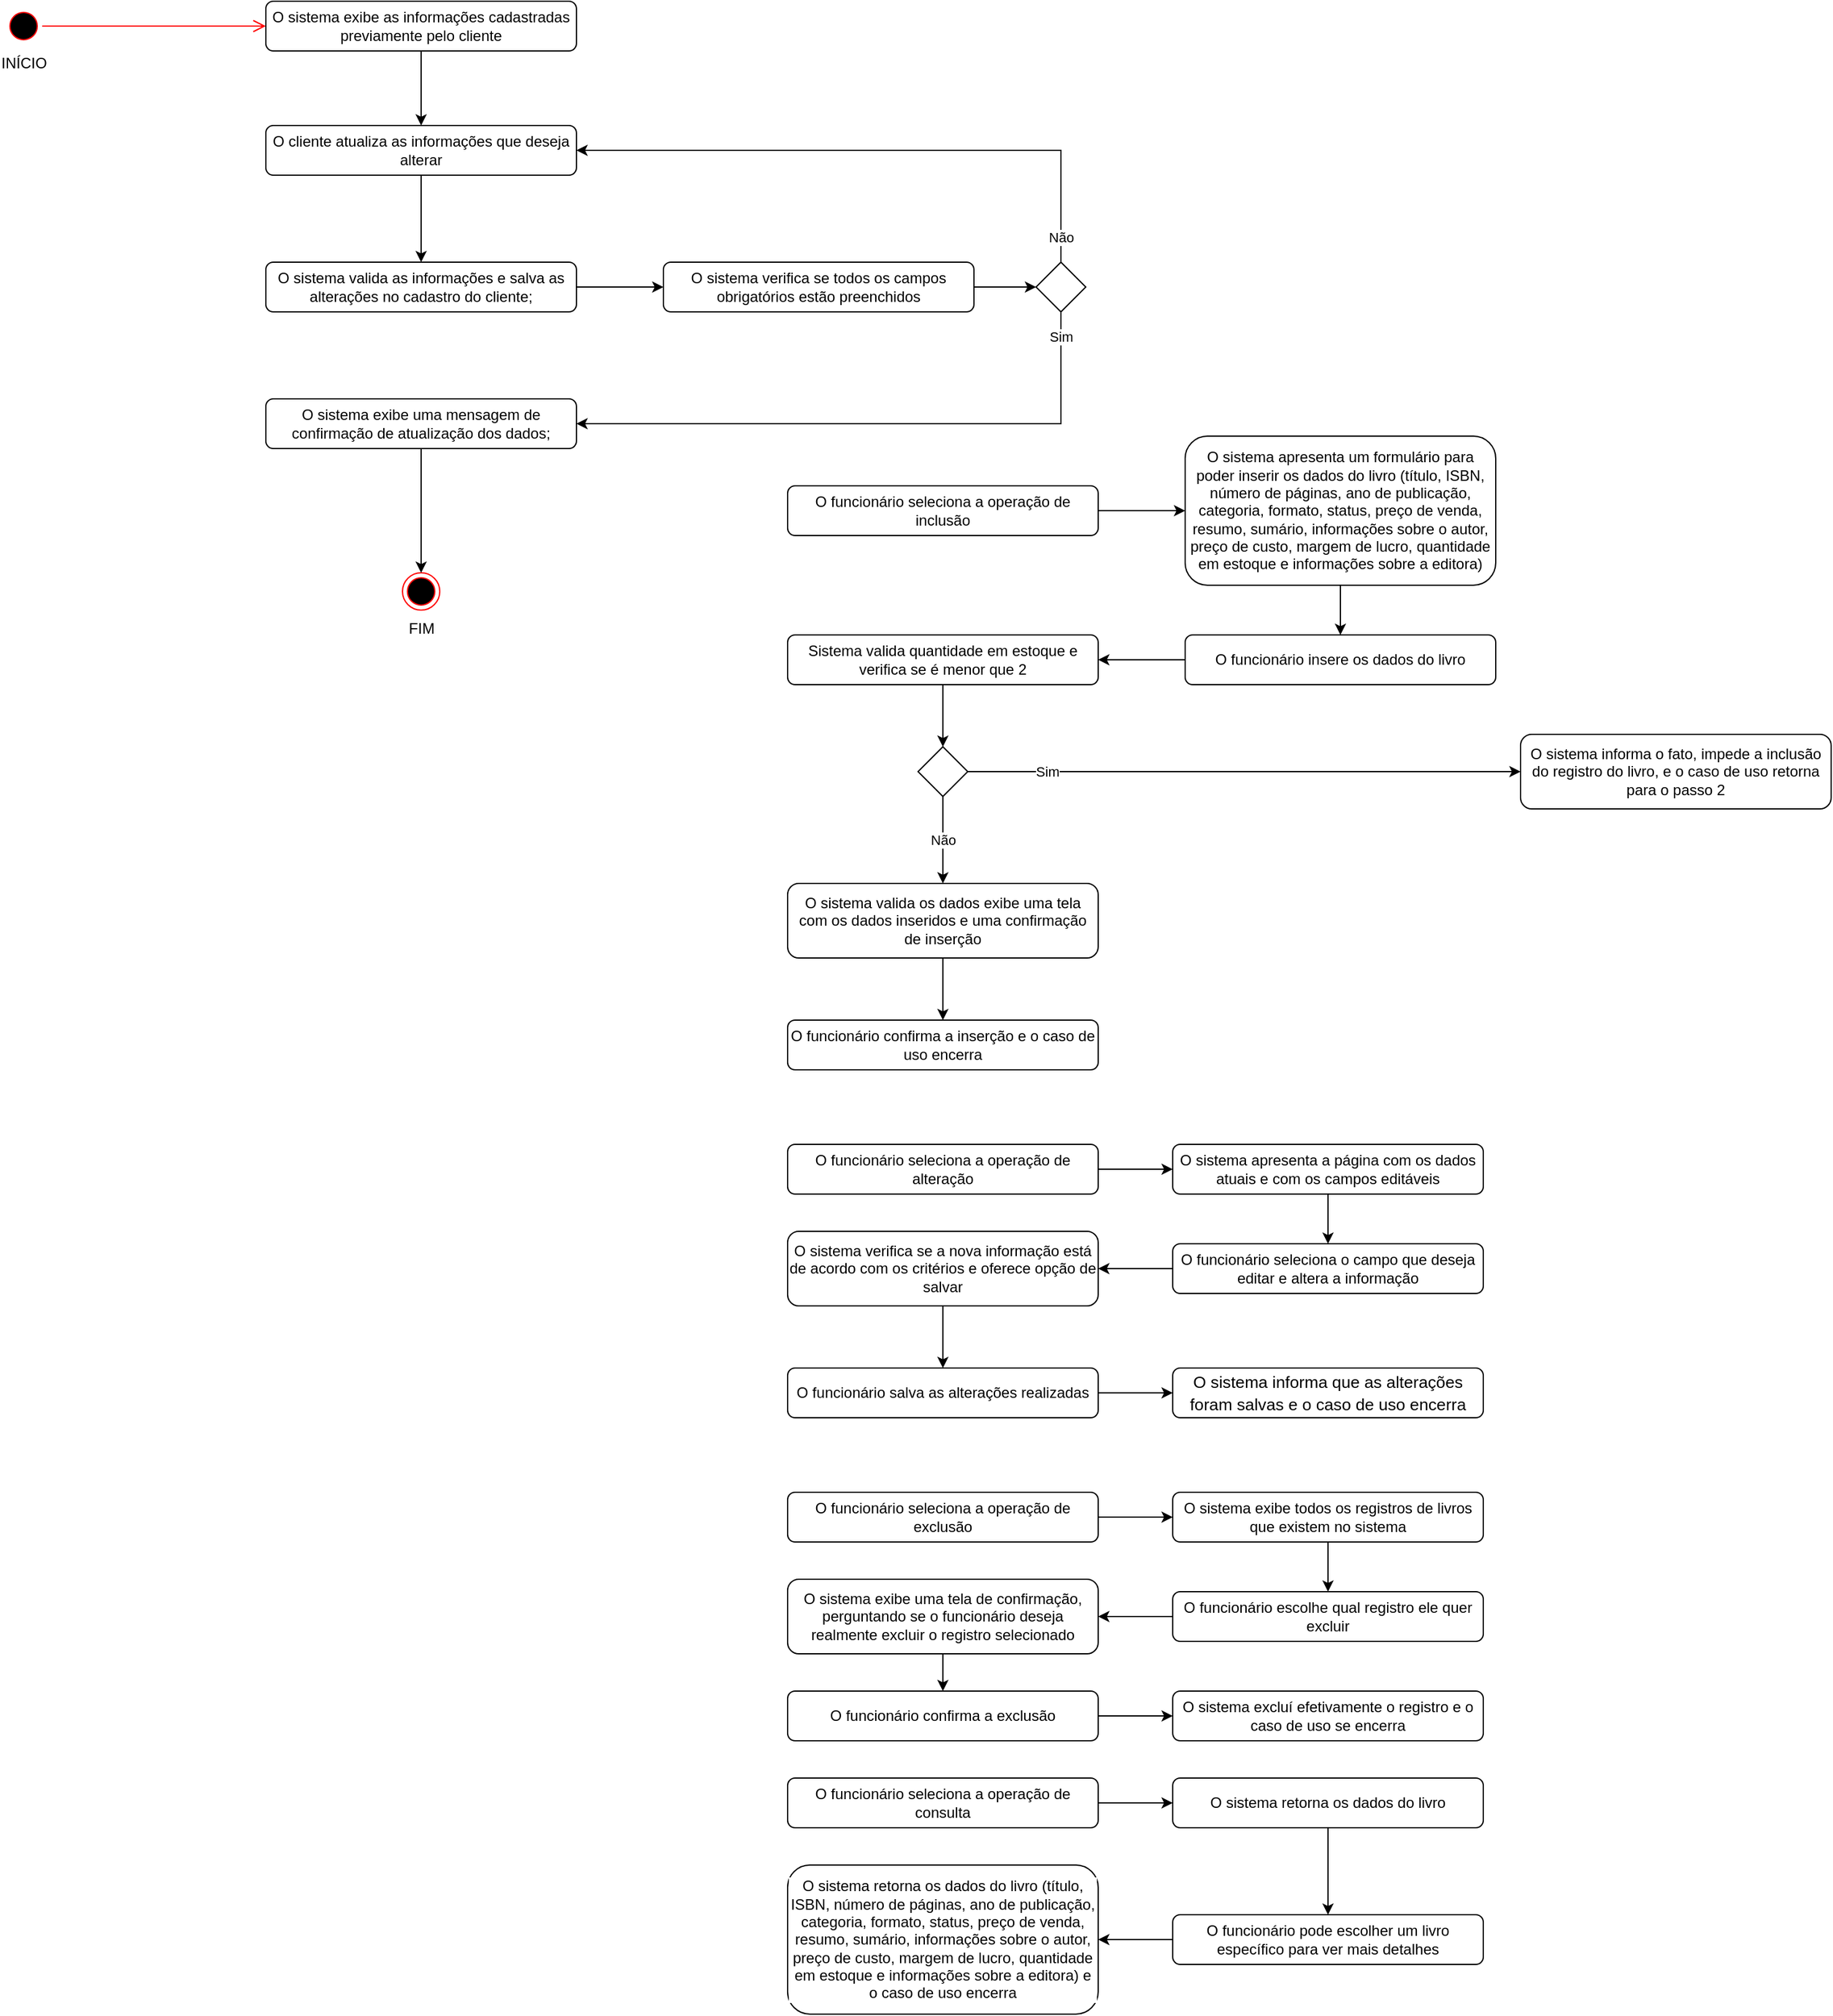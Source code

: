 <mxfile version="21.2.1" type="github">
  <diagram name="Página-1" id="4z89tsGptPQQodIInoYD">
    <mxGraphModel dx="4937" dy="795" grid="1" gridSize="10" guides="1" tooltips="1" connect="1" arrows="1" fold="1" page="1" pageScale="1" pageWidth="300" pageHeight="1400" math="0" shadow="0">
      <root>
        <mxCell id="0" />
        <mxCell id="1" parent="0" />
        <mxCell id="QMWMNx0dkZ8oT64IAFHo-1" value="INÍCIO" style="ellipse;html=1;shape=startState;fillColor=#000000;strokeColor=#ff0000;labelPosition=center;verticalLabelPosition=bottom;align=center;verticalAlign=middle;" parent="1" vertex="1">
          <mxGeometry x="-4400" y="45" width="30" height="30" as="geometry" />
        </mxCell>
        <mxCell id="QMWMNx0dkZ8oT64IAFHo-2" value="" style="edgeStyle=orthogonalEdgeStyle;html=1;verticalAlign=middle;endArrow=open;endSize=8;strokeColor=#ff0000;rounded=0;entryX=0;entryY=0.5;entryDx=0;entryDy=0;align=center;" parent="1" source="QMWMNx0dkZ8oT64IAFHo-1" target="QMWMNx0dkZ8oT64IAFHo-6" edge="1">
          <mxGeometry relative="1" as="geometry">
            <mxPoint x="-4354" y="155" as="targetPoint" />
          </mxGeometry>
        </mxCell>
        <mxCell id="XqJy5FtLw2MlF9qePq-H-62" value="" style="edgeStyle=orthogonalEdgeStyle;rounded=0;orthogonalLoop=1;jettySize=auto;html=1;verticalAlign=middle;align=center;" parent="1" source="QMWMNx0dkZ8oT64IAFHo-6" target="XqJy5FtLw2MlF9qePq-H-61" edge="1">
          <mxGeometry relative="1" as="geometry" />
        </mxCell>
        <mxCell id="QMWMNx0dkZ8oT64IAFHo-6" value="O sistema exibe as informações cadastradas previamente pelo cliente" style="rounded=1;whiteSpace=wrap;html=1;verticalAlign=middle;align=center;" parent="1" vertex="1">
          <mxGeometry x="-4190" y="40" width="250" height="40" as="geometry" />
        </mxCell>
        <mxCell id="WaPwTOEv9a5wO2OzgBdM-59" value="" style="edgeStyle=orthogonalEdgeStyle;rounded=0;orthogonalLoop=1;jettySize=auto;html=1;" edge="1" parent="1" source="QMWMNx0dkZ8oT64IAFHo-7" target="WaPwTOEv9a5wO2OzgBdM-58">
          <mxGeometry relative="1" as="geometry" />
        </mxCell>
        <mxCell id="QMWMNx0dkZ8oT64IAFHo-7" value="O sistema valida as informações e salva as alterações no cadastro do cliente;" style="rounded=1;whiteSpace=wrap;html=1;verticalAlign=middle;align=center;" parent="1" vertex="1">
          <mxGeometry x="-4190" y="250" width="250" height="40" as="geometry" />
        </mxCell>
        <mxCell id="XqJy5FtLw2MlF9qePq-H-10" value="&lt;div&gt;FIM&lt;/div&gt;" style="ellipse;html=1;shape=endState;fillColor=#000000;strokeColor=#ff0000;align=center;verticalAlign=middle;labelPosition=center;verticalLabelPosition=bottom;" parent="1" vertex="1">
          <mxGeometry x="-4080" y="500" width="30" height="30" as="geometry" />
        </mxCell>
        <mxCell id="jQgZSz52BUAX0XVgqDSo-1" style="edgeStyle=orthogonalEdgeStyle;rounded=0;orthogonalLoop=1;jettySize=auto;html=1;verticalAlign=middle;align=center;" parent="1" source="XqJy5FtLw2MlF9qePq-H-61" target="QMWMNx0dkZ8oT64IAFHo-7" edge="1">
          <mxGeometry relative="1" as="geometry" />
        </mxCell>
        <mxCell id="XqJy5FtLw2MlF9qePq-H-61" value="O cliente atualiza as informações que deseja alterar" style="rounded=1;whiteSpace=wrap;html=1;verticalAlign=middle;align=center;" parent="1" vertex="1">
          <mxGeometry x="-4190" y="140" width="250" height="40" as="geometry" />
        </mxCell>
        <mxCell id="WaPwTOEv9a5wO2OzgBdM-23" style="edgeStyle=orthogonalEdgeStyle;rounded=0;orthogonalLoop=1;jettySize=auto;html=1;" edge="1" parent="1" source="XqJy5FtLw2MlF9qePq-H-68" target="-YIbKwoVMx-tm1696TCW-7">
          <mxGeometry relative="1" as="geometry" />
        </mxCell>
        <mxCell id="XqJy5FtLw2MlF9qePq-H-68" value="O funcionário seleciona a operação de inclusão" style="rounded=1;whiteSpace=wrap;html=1;verticalAlign=middle;align=center;" parent="1" vertex="1">
          <mxGeometry x="-3770" y="430" width="250" height="40" as="geometry" />
        </mxCell>
        <mxCell id="WaPwTOEv9a5wO2OzgBdM-24" style="edgeStyle=orthogonalEdgeStyle;rounded=0;orthogonalLoop=1;jettySize=auto;html=1;" edge="1" parent="1" source="-YIbKwoVMx-tm1696TCW-7" target="-YIbKwoVMx-tm1696TCW-9">
          <mxGeometry relative="1" as="geometry" />
        </mxCell>
        <mxCell id="-YIbKwoVMx-tm1696TCW-7" value="O sistema apresenta um formulário para poder inserir os dados do livro (título, ISBN, número de páginas, ano de publicação, categoria, formato, status, preço de venda, resumo, sumário, informações sobre o autor, preço de custo, margem de lucro, quantidade em estoque e informações sobre a editora)" style="rounded=1;whiteSpace=wrap;html=1;verticalAlign=middle;align=center;" parent="1" vertex="1">
          <mxGeometry x="-3450" y="390" width="250" height="120" as="geometry" />
        </mxCell>
        <mxCell id="WaPwTOEv9a5wO2OzgBdM-25" style="edgeStyle=orthogonalEdgeStyle;rounded=0;orthogonalLoop=1;jettySize=auto;html=1;entryX=1;entryY=0.5;entryDx=0;entryDy=0;" edge="1" parent="1" source="-YIbKwoVMx-tm1696TCW-9" target="jQgZSz52BUAX0XVgqDSo-54">
          <mxGeometry relative="1" as="geometry" />
        </mxCell>
        <mxCell id="-YIbKwoVMx-tm1696TCW-9" value="O funcionário insere os dados do livro" style="rounded=1;whiteSpace=wrap;html=1;verticalAlign=middle;align=center;" parent="1" vertex="1">
          <mxGeometry x="-3450" y="550" width="250" height="40" as="geometry" />
        </mxCell>
        <mxCell id="-YIbKwoVMx-tm1696TCW-14" value="" style="edgeStyle=orthogonalEdgeStyle;rounded=0;orthogonalLoop=1;jettySize=auto;html=1;verticalAlign=middle;align=center;" parent="1" source="-YIbKwoVMx-tm1696TCW-11" target="-YIbKwoVMx-tm1696TCW-13" edge="1">
          <mxGeometry relative="1" as="geometry" />
        </mxCell>
        <mxCell id="-YIbKwoVMx-tm1696TCW-11" value="O sistema valida os dados exibe uma tela com os dados inseridos e uma confirmação de inserção" style="rounded=1;whiteSpace=wrap;html=1;verticalAlign=middle;align=center;" parent="1" vertex="1">
          <mxGeometry x="-3770" y="750" width="250" height="60" as="geometry" />
        </mxCell>
        <mxCell id="-YIbKwoVMx-tm1696TCW-13" value="O funcionário confirma a inserção e o caso de uso encerra" style="rounded=1;whiteSpace=wrap;html=1;verticalAlign=middle;align=center;" parent="1" vertex="1">
          <mxGeometry x="-3770" y="860" width="250" height="40" as="geometry" />
        </mxCell>
        <mxCell id="WaPwTOEv9a5wO2OzgBdM-36" style="edgeStyle=orthogonalEdgeStyle;rounded=0;orthogonalLoop=1;jettySize=auto;html=1;" edge="1" parent="1" source="jQgZSz52BUAX0XVgqDSo-7" target="jQgZSz52BUAX0XVgqDSo-10">
          <mxGeometry relative="1" as="geometry" />
        </mxCell>
        <mxCell id="jQgZSz52BUAX0XVgqDSo-7" value="O funcionário seleciona a operação de alteração" style="rounded=1;whiteSpace=wrap;html=1;verticalAlign=middle;align=center;" parent="1" vertex="1">
          <mxGeometry x="-3770" y="960" width="250" height="40" as="geometry" />
        </mxCell>
        <mxCell id="WaPwTOEv9a5wO2OzgBdM-37" style="edgeStyle=orthogonalEdgeStyle;rounded=0;orthogonalLoop=1;jettySize=auto;html=1;" edge="1" parent="1" source="jQgZSz52BUAX0XVgqDSo-10" target="jQgZSz52BUAX0XVgqDSo-12">
          <mxGeometry relative="1" as="geometry" />
        </mxCell>
        <mxCell id="jQgZSz52BUAX0XVgqDSo-10" value="O sistema apresenta a página com os dados atuais e com os campos editáveis" style="rounded=1;whiteSpace=wrap;html=1;verticalAlign=middle;align=center;" parent="1" vertex="1">
          <mxGeometry x="-3460" y="960" width="250" height="40" as="geometry" />
        </mxCell>
        <mxCell id="WaPwTOEv9a5wO2OzgBdM-38" style="edgeStyle=orthogonalEdgeStyle;rounded=0;orthogonalLoop=1;jettySize=auto;html=1;" edge="1" parent="1" source="jQgZSz52BUAX0XVgqDSo-12" target="jQgZSz52BUAX0XVgqDSo-14">
          <mxGeometry relative="1" as="geometry" />
        </mxCell>
        <mxCell id="jQgZSz52BUAX0XVgqDSo-12" value="O funcionário seleciona o campo que deseja editar e altera a informação" style="rounded=1;whiteSpace=wrap;html=1;verticalAlign=middle;align=center;" parent="1" vertex="1">
          <mxGeometry x="-3460" y="1040" width="250" height="40" as="geometry" />
        </mxCell>
        <mxCell id="WaPwTOEv9a5wO2OzgBdM-39" style="edgeStyle=orthogonalEdgeStyle;rounded=0;orthogonalLoop=1;jettySize=auto;html=1;entryX=0.5;entryY=0;entryDx=0;entryDy=0;" edge="1" parent="1" source="jQgZSz52BUAX0XVgqDSo-14" target="jQgZSz52BUAX0XVgqDSo-16">
          <mxGeometry relative="1" as="geometry" />
        </mxCell>
        <mxCell id="jQgZSz52BUAX0XVgqDSo-14" value="O sistema verifica se a nova informação está de acordo com os critérios e oferece opção de salvar" style="rounded=1;whiteSpace=wrap;html=1;verticalAlign=middle;align=center;" parent="1" vertex="1">
          <mxGeometry x="-3770" y="1030" width="250" height="60" as="geometry" />
        </mxCell>
        <mxCell id="WaPwTOEv9a5wO2OzgBdM-40" style="edgeStyle=orthogonalEdgeStyle;rounded=0;orthogonalLoop=1;jettySize=auto;html=1;" edge="1" parent="1" source="jQgZSz52BUAX0XVgqDSo-16" target="jQgZSz52BUAX0XVgqDSo-18">
          <mxGeometry relative="1" as="geometry" />
        </mxCell>
        <mxCell id="jQgZSz52BUAX0XVgqDSo-16" value="O funcionário salva as alterações realizadas" style="whiteSpace=wrap;html=1;rounded=1;verticalAlign=middle;align=center;" parent="1" vertex="1">
          <mxGeometry x="-3770" y="1140" width="250" height="40" as="geometry" />
        </mxCell>
        <mxCell id="jQgZSz52BUAX0XVgqDSo-18" value="&lt;span class=&quot;TextRun SCXW80983884 BCX2&quot; style=&quot;font-size: 10pt; line-height: 17.267px; font-family: Arial, &amp;quot;Arial_EmbeddedFont&amp;quot;, &amp;quot;Arial_MSFontService&amp;quot;, sans-serif;&quot; data-contrast=&quot;auto&quot; lang=&quot;PT-BR&quot;&gt;&lt;span class=&quot;NormalTextRun SCXW80983884 BCX2&quot;&gt;O sistema informa que as alterações foram salvas e &lt;/span&gt;&lt;span class=&quot;NormalTextRun SCXW80983884 BCX2&quot;&gt;o caso de uso encerra&lt;/span&gt;&lt;/span&gt;" style="rounded=1;whiteSpace=wrap;html=1;verticalAlign=middle;align=center;" parent="1" vertex="1">
          <mxGeometry x="-3460" y="1140" width="250" height="40" as="geometry" />
        </mxCell>
        <mxCell id="WaPwTOEv9a5wO2OzgBdM-43" style="edgeStyle=orthogonalEdgeStyle;rounded=0;orthogonalLoop=1;jettySize=auto;html=1;" edge="1" parent="1" source="jQgZSz52BUAX0XVgqDSo-24" target="jQgZSz52BUAX0XVgqDSo-26">
          <mxGeometry relative="1" as="geometry" />
        </mxCell>
        <mxCell id="jQgZSz52BUAX0XVgqDSo-24" value="O funcionário seleciona a operação de exclusão" style="rounded=1;whiteSpace=wrap;html=1;verticalAlign=middle;labelBackgroundColor=default;align=center;" parent="1" vertex="1">
          <mxGeometry x="-3770" y="1240" width="250" height="40" as="geometry" />
        </mxCell>
        <mxCell id="WaPwTOEv9a5wO2OzgBdM-44" style="edgeStyle=orthogonalEdgeStyle;rounded=0;orthogonalLoop=1;jettySize=auto;html=1;entryX=0.5;entryY=0;entryDx=0;entryDy=0;" edge="1" parent="1" source="jQgZSz52BUAX0XVgqDSo-26" target="jQgZSz52BUAX0XVgqDSo-28">
          <mxGeometry relative="1" as="geometry" />
        </mxCell>
        <mxCell id="jQgZSz52BUAX0XVgqDSo-26" value="O sistema exibe todos os registros de livros que existem no sistema" style="rounded=1;whiteSpace=wrap;html=1;verticalAlign=middle;labelBackgroundColor=default;align=center;" parent="1" vertex="1">
          <mxGeometry x="-3460" y="1240" width="250" height="40" as="geometry" />
        </mxCell>
        <mxCell id="WaPwTOEv9a5wO2OzgBdM-45" style="edgeStyle=orthogonalEdgeStyle;rounded=0;orthogonalLoop=1;jettySize=auto;html=1;" edge="1" parent="1" source="jQgZSz52BUAX0XVgqDSo-28" target="jQgZSz52BUAX0XVgqDSo-30">
          <mxGeometry relative="1" as="geometry" />
        </mxCell>
        <mxCell id="jQgZSz52BUAX0XVgqDSo-28" value="O funcionário escolhe qual registro ele quer excluir" style="whiteSpace=wrap;html=1;verticalAlign=middle;rounded=1;labelBackgroundColor=default;align=center;" parent="1" vertex="1">
          <mxGeometry x="-3460" y="1320" width="250" height="40" as="geometry" />
        </mxCell>
        <mxCell id="WaPwTOEv9a5wO2OzgBdM-46" style="edgeStyle=orthogonalEdgeStyle;rounded=0;orthogonalLoop=1;jettySize=auto;html=1;" edge="1" parent="1" source="jQgZSz52BUAX0XVgqDSo-30" target="jQgZSz52BUAX0XVgqDSo-32">
          <mxGeometry relative="1" as="geometry" />
        </mxCell>
        <mxCell id="jQgZSz52BUAX0XVgqDSo-30" value="O sistema exibe uma tela de confirmação, perguntando se o funcionário deseja realmente excluir o registro selecionado" style="whiteSpace=wrap;html=1;verticalAlign=middle;rounded=1;labelBackgroundColor=default;align=center;" parent="1" vertex="1">
          <mxGeometry x="-3770" y="1310" width="250" height="60" as="geometry" />
        </mxCell>
        <mxCell id="jQgZSz52BUAX0XVgqDSo-35" value="" style="edgeStyle=orthogonalEdgeStyle;rounded=0;orthogonalLoop=1;jettySize=auto;html=1;" parent="1" source="jQgZSz52BUAX0XVgqDSo-32" target="jQgZSz52BUAX0XVgqDSo-34" edge="1">
          <mxGeometry relative="1" as="geometry" />
        </mxCell>
        <mxCell id="jQgZSz52BUAX0XVgqDSo-32" value="O funcionário confirma a exclusão" style="whiteSpace=wrap;html=1;rounded=1;labelBackgroundColor=default;" parent="1" vertex="1">
          <mxGeometry x="-3770" y="1400" width="250" height="40" as="geometry" />
        </mxCell>
        <mxCell id="jQgZSz52BUAX0XVgqDSo-34" value="O sistema excluí efetivamente o registro e o caso de uso se encerra" style="whiteSpace=wrap;html=1;rounded=1;labelBackgroundColor=default;" parent="1" vertex="1">
          <mxGeometry x="-3460" y="1400" width="250" height="40" as="geometry" />
        </mxCell>
        <mxCell id="WaPwTOEv9a5wO2OzgBdM-50" style="edgeStyle=orthogonalEdgeStyle;rounded=0;orthogonalLoop=1;jettySize=auto;html=1;entryX=0;entryY=0.5;entryDx=0;entryDy=0;" edge="1" parent="1" source="jQgZSz52BUAX0XVgqDSo-42" target="jQgZSz52BUAX0XVgqDSo-44">
          <mxGeometry relative="1" as="geometry" />
        </mxCell>
        <mxCell id="jQgZSz52BUAX0XVgqDSo-42" value="O funcionário seleciona a operação de consulta" style="rounded=1;whiteSpace=wrap;html=1;labelBackgroundColor=default;" parent="1" vertex="1">
          <mxGeometry x="-3770" y="1470" width="250" height="40" as="geometry" />
        </mxCell>
        <mxCell id="WaPwTOEv9a5wO2OzgBdM-52" style="edgeStyle=orthogonalEdgeStyle;rounded=0;orthogonalLoop=1;jettySize=auto;html=1;entryX=0.5;entryY=0;entryDx=0;entryDy=0;" edge="1" parent="1" source="jQgZSz52BUAX0XVgqDSo-44" target="jQgZSz52BUAX0XVgqDSo-46">
          <mxGeometry relative="1" as="geometry" />
        </mxCell>
        <mxCell id="jQgZSz52BUAX0XVgqDSo-44" value="O sistema retorna os dados do livro" style="whiteSpace=wrap;html=1;rounded=1;labelBackgroundColor=default;" parent="1" vertex="1">
          <mxGeometry x="-3460" y="1470" width="250" height="40" as="geometry" />
        </mxCell>
        <mxCell id="WaPwTOEv9a5wO2OzgBdM-51" style="edgeStyle=orthogonalEdgeStyle;rounded=0;orthogonalLoop=1;jettySize=auto;html=1;" edge="1" parent="1" source="jQgZSz52BUAX0XVgqDSo-46" target="jQgZSz52BUAX0XVgqDSo-48">
          <mxGeometry relative="1" as="geometry" />
        </mxCell>
        <mxCell id="jQgZSz52BUAX0XVgqDSo-46" value="O funcionário pode escolher um livro específico para ver mais detalhes" style="whiteSpace=wrap;html=1;rounded=1;labelBackgroundColor=default;" parent="1" vertex="1">
          <mxGeometry x="-3460" y="1580" width="250" height="40" as="geometry" />
        </mxCell>
        <mxCell id="jQgZSz52BUAX0XVgqDSo-48" value="O sistema retorna os dados do livro (título, ISBN, número de páginas, ano de publicação, categoria, formato, status, preço de venda, resumo, sumário, informações sobre o autor, preço de custo, margem de lucro, quantidade em estoque e informações sobre a editora) e o caso de uso encerra" style="whiteSpace=wrap;html=1;rounded=1;labelBackgroundColor=default;fontSize=12;" parent="1" vertex="1">
          <mxGeometry x="-3770" y="1540" width="250" height="120" as="geometry" />
        </mxCell>
        <mxCell id="WaPwTOEv9a5wO2OzgBdM-31" value="Sim" style="edgeStyle=orthogonalEdgeStyle;rounded=0;orthogonalLoop=1;jettySize=auto;html=1;" edge="1" parent="1" source="jQgZSz52BUAX0XVgqDSo-53" target="jQgZSz52BUAX0XVgqDSo-57">
          <mxGeometry x="-0.714" relative="1" as="geometry">
            <mxPoint as="offset" />
          </mxGeometry>
        </mxCell>
        <mxCell id="WaPwTOEv9a5wO2OzgBdM-32" value="Não" style="edgeStyle=orthogonalEdgeStyle;rounded=0;orthogonalLoop=1;jettySize=auto;html=1;" edge="1" parent="1" source="jQgZSz52BUAX0XVgqDSo-53" target="-YIbKwoVMx-tm1696TCW-11">
          <mxGeometry relative="1" as="geometry" />
        </mxCell>
        <mxCell id="jQgZSz52BUAX0XVgqDSo-53" value="" style="rhombus;whiteSpace=wrap;html=1;labelPosition=right;verticalLabelPosition=middle;align=left;verticalAlign=middle;labelBackgroundColor=default;" parent="1" vertex="1">
          <mxGeometry x="-3665" y="640" width="40" height="40" as="geometry" />
        </mxCell>
        <mxCell id="WaPwTOEv9a5wO2OzgBdM-28" style="edgeStyle=orthogonalEdgeStyle;rounded=0;orthogonalLoop=1;jettySize=auto;html=1;" edge="1" parent="1" source="jQgZSz52BUAX0XVgqDSo-54" target="jQgZSz52BUAX0XVgqDSo-53">
          <mxGeometry relative="1" as="geometry" />
        </mxCell>
        <mxCell id="jQgZSz52BUAX0XVgqDSo-54" value="Sistema valida quantidade em estoque e verifica se é menor que 2" style="whiteSpace=wrap;html=1;rounded=1;" parent="1" vertex="1">
          <mxGeometry x="-3770" y="550" width="250" height="40" as="geometry" />
        </mxCell>
        <mxCell id="jQgZSz52BUAX0XVgqDSo-57" value="O sistema informa o fato, impede a inclusão do registro do livro, e o caso de uso retorna para o passo 2" style="rounded=1;whiteSpace=wrap;html=1;labelBackgroundColor=default;" parent="1" vertex="1">
          <mxGeometry x="-3180" y="630" width="250" height="60" as="geometry" />
        </mxCell>
        <mxCell id="WaPwTOEv9a5wO2OzgBdM-57" style="edgeStyle=orthogonalEdgeStyle;rounded=0;orthogonalLoop=1;jettySize=auto;html=1;" edge="1" parent="1" source="WaPwTOEv9a5wO2OzgBdM-55" target="XqJy5FtLw2MlF9qePq-H-10">
          <mxGeometry relative="1" as="geometry" />
        </mxCell>
        <mxCell id="WaPwTOEv9a5wO2OzgBdM-55" value="O sistema exibe uma mensagem de confirmação de atualização dos dados;" style="whiteSpace=wrap;html=1;rounded=1;" vertex="1" parent="1">
          <mxGeometry x="-4190" y="360" width="250" height="40" as="geometry" />
        </mxCell>
        <mxCell id="WaPwTOEv9a5wO2OzgBdM-71" style="edgeStyle=orthogonalEdgeStyle;rounded=0;orthogonalLoop=1;jettySize=auto;html=1;entryX=0;entryY=0.5;entryDx=0;entryDy=0;" edge="1" parent="1" source="WaPwTOEv9a5wO2OzgBdM-58" target="WaPwTOEv9a5wO2OzgBdM-67">
          <mxGeometry relative="1" as="geometry" />
        </mxCell>
        <mxCell id="WaPwTOEv9a5wO2OzgBdM-58" value="O sistema verifica se todos os campos obrigatórios estão preenchidos" style="whiteSpace=wrap;html=1;rounded=1;" vertex="1" parent="1">
          <mxGeometry x="-3870" y="250" width="250" height="40" as="geometry" />
        </mxCell>
        <mxCell id="WaPwTOEv9a5wO2OzgBdM-72" style="edgeStyle=orthogonalEdgeStyle;rounded=0;orthogonalLoop=1;jettySize=auto;html=1;entryX=1;entryY=0.5;entryDx=0;entryDy=0;labelPosition=center;verticalLabelPosition=bottom;align=center;verticalAlign=top;" edge="1" parent="1" source="WaPwTOEv9a5wO2OzgBdM-67" target="XqJy5FtLw2MlF9qePq-H-61">
          <mxGeometry relative="1" as="geometry">
            <Array as="points">
              <mxPoint x="-3550" y="160" />
            </Array>
          </mxGeometry>
        </mxCell>
        <mxCell id="WaPwTOEv9a5wO2OzgBdM-76" value="Não" style="edgeLabel;html=1;align=center;verticalAlign=middle;resizable=0;points=[];" vertex="1" connectable="0" parent="WaPwTOEv9a5wO2OzgBdM-72">
          <mxGeometry x="-0.729" y="-3" relative="1" as="geometry">
            <mxPoint x="-3" y="45" as="offset" />
          </mxGeometry>
        </mxCell>
        <mxCell id="WaPwTOEv9a5wO2OzgBdM-75" style="edgeStyle=orthogonalEdgeStyle;rounded=0;orthogonalLoop=1;jettySize=auto;html=1;entryX=1;entryY=0.5;entryDx=0;entryDy=0;" edge="1" parent="1" source="WaPwTOEv9a5wO2OzgBdM-67" target="WaPwTOEv9a5wO2OzgBdM-55">
          <mxGeometry relative="1" as="geometry">
            <Array as="points">
              <mxPoint x="-3550" y="380" />
            </Array>
          </mxGeometry>
        </mxCell>
        <mxCell id="WaPwTOEv9a5wO2OzgBdM-77" value="Sim" style="edgeLabel;html=1;align=center;verticalAlign=middle;resizable=0;points=[];" vertex="1" connectable="0" parent="WaPwTOEv9a5wO2OzgBdM-75">
          <mxGeometry x="-0.854" relative="1" as="geometry">
            <mxPoint y="-15" as="offset" />
          </mxGeometry>
        </mxCell>
        <mxCell id="WaPwTOEv9a5wO2OzgBdM-67" value="" style="rhombus;whiteSpace=wrap;html=1;" vertex="1" parent="1">
          <mxGeometry x="-3570" y="250" width="40" height="40" as="geometry" />
        </mxCell>
      </root>
    </mxGraphModel>
  </diagram>
</mxfile>

